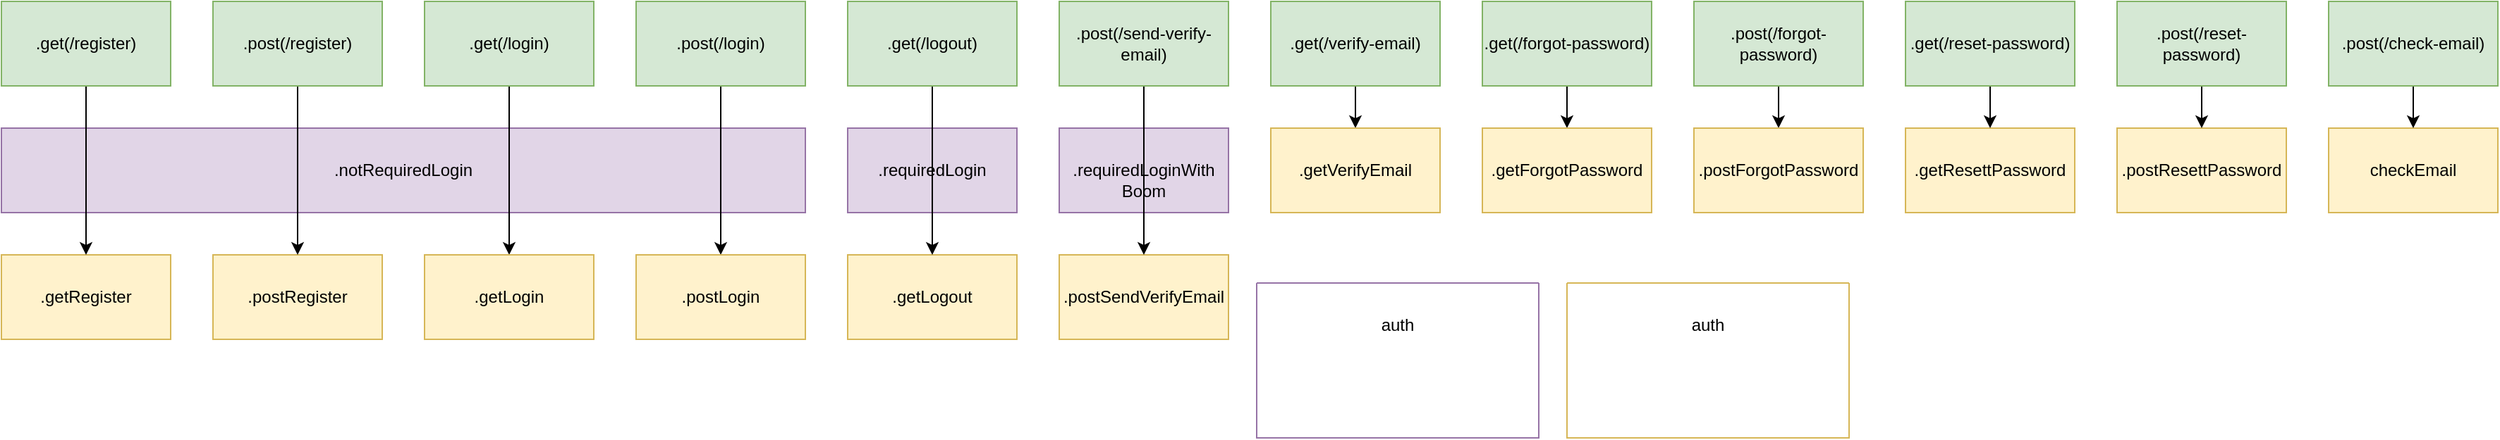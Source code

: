 <mxfile pages="10">
    <diagram id="tOKXIeU-l0vPHAg98wgc" name="/auth">
        <mxGraphModel dx="754" dy="388" grid="1" gridSize="10" guides="1" tooltips="1" connect="1" arrows="1" fold="1" page="1" pageScale="1" pageWidth="850" pageHeight="1100" math="1" shadow="0">
            <root>
                <mxCell id="nZxRthArSiwpuKXIHP8F-0"/>
                <mxCell id="nZxRthArSiwpuKXIHP8F-1" parent="nZxRthArSiwpuKXIHP8F-0"/>
                <mxCell id="nZxRthArSiwpuKXIHP8F-2" value=".getRegister" style="rounded=0;whiteSpace=wrap;html=1;fillColor=#fff2cc;strokeColor=#d6b656;" parent="nZxRthArSiwpuKXIHP8F-1" vertex="1">
                    <mxGeometry x="30" y="280" width="120" height="60" as="geometry"/>
                </mxCell>
                <mxCell id="nZxRthArSiwpuKXIHP8F-3" value=".notRequiredLogin" style="rounded=0;whiteSpace=wrap;html=1;fillColor=#e1d5e7;strokeColor=#9673a6;" parent="nZxRthArSiwpuKXIHP8F-1" vertex="1">
                    <mxGeometry x="30" y="190" width="570" height="60" as="geometry"/>
                </mxCell>
                <mxCell id="j96rYi09-Ax0xsz5fFvE-0" style="edgeStyle=orthogonalEdgeStyle;rounded=0;orthogonalLoop=1;jettySize=auto;html=1;" parent="nZxRthArSiwpuKXIHP8F-1" source="nZxRthArSiwpuKXIHP8F-5" target="nZxRthArSiwpuKXIHP8F-2" edge="1">
                    <mxGeometry relative="1" as="geometry"/>
                </mxCell>
                <mxCell id="nZxRthArSiwpuKXIHP8F-5" value=".get(/register)" style="rounded=0;whiteSpace=wrap;html=1;fillColor=#d5e8d4;strokeColor=#82b366;" parent="nZxRthArSiwpuKXIHP8F-1" vertex="1">
                    <mxGeometry x="30" y="100" width="120" height="60" as="geometry"/>
                </mxCell>
                <mxCell id="nZxRthArSiwpuKXIHP8F-7" value=".postRegister" style="rounded=0;whiteSpace=wrap;html=1;fillColor=#fff2cc;strokeColor=#d6b656;" parent="nZxRthArSiwpuKXIHP8F-1" vertex="1">
                    <mxGeometry x="180" y="280" width="120" height="60" as="geometry"/>
                </mxCell>
                <mxCell id="j96rYi09-Ax0xsz5fFvE-1" style="edgeStyle=orthogonalEdgeStyle;rounded=0;orthogonalLoop=1;jettySize=auto;html=1;entryX=0.5;entryY=0;entryDx=0;entryDy=0;" parent="nZxRthArSiwpuKXIHP8F-1" source="nZxRthArSiwpuKXIHP8F-10" target="nZxRthArSiwpuKXIHP8F-7" edge="1">
                    <mxGeometry relative="1" as="geometry"/>
                </mxCell>
                <mxCell id="nZxRthArSiwpuKXIHP8F-10" value="&lt;span&gt;.post(/register)&lt;/span&gt;" style="rounded=0;whiteSpace=wrap;html=1;fillColor=#d5e8d4;strokeColor=#82b366;" parent="nZxRthArSiwpuKXIHP8F-1" vertex="1">
                    <mxGeometry x="180" y="100" width="120" height="60" as="geometry"/>
                </mxCell>
                <mxCell id="j96rYi09-Ax0xsz5fFvE-2" style="edgeStyle=orthogonalEdgeStyle;rounded=0;orthogonalLoop=1;jettySize=auto;html=1;entryX=0.5;entryY=0;entryDx=0;entryDy=0;" parent="nZxRthArSiwpuKXIHP8F-1" source="nZxRthArSiwpuKXIHP8F-12" target="nZxRthArSiwpuKXIHP8F-16" edge="1">
                    <mxGeometry relative="1" as="geometry"/>
                </mxCell>
                <mxCell id="nZxRthArSiwpuKXIHP8F-12" value="&lt;span&gt;.get(/login)&lt;/span&gt;" style="rounded=0;whiteSpace=wrap;html=1;fillColor=#d5e8d4;strokeColor=#82b366;" parent="nZxRthArSiwpuKXIHP8F-1" vertex="1">
                    <mxGeometry x="330" y="100" width="120" height="60" as="geometry"/>
                </mxCell>
                <mxCell id="j96rYi09-Ax0xsz5fFvE-3" style="edgeStyle=orthogonalEdgeStyle;rounded=0;orthogonalLoop=1;jettySize=auto;html=1;" parent="nZxRthArSiwpuKXIHP8F-1" source="nZxRthArSiwpuKXIHP8F-13" target="nZxRthArSiwpuKXIHP8F-18" edge="1">
                    <mxGeometry relative="1" as="geometry"/>
                </mxCell>
                <mxCell id="nZxRthArSiwpuKXIHP8F-13" value="&lt;span&gt;.post(/login)&lt;/span&gt;" style="rounded=0;whiteSpace=wrap;html=1;fillColor=#d5e8d4;strokeColor=#82b366;" parent="nZxRthArSiwpuKXIHP8F-1" vertex="1">
                    <mxGeometry x="480" y="100" width="120" height="60" as="geometry"/>
                </mxCell>
                <mxCell id="nZxRthArSiwpuKXIHP8F-16" value=".getLogin" style="rounded=0;whiteSpace=wrap;html=1;fillColor=#fff2cc;strokeColor=#d6b656;" parent="nZxRthArSiwpuKXIHP8F-1" vertex="1">
                    <mxGeometry x="330" y="280" width="120" height="60" as="geometry"/>
                </mxCell>
                <mxCell id="nZxRthArSiwpuKXIHP8F-18" value=".postLogin" style="rounded=0;whiteSpace=wrap;html=1;fillColor=#fff2cc;strokeColor=#d6b656;" parent="nZxRthArSiwpuKXIHP8F-1" vertex="1">
                    <mxGeometry x="480" y="280" width="120" height="60" as="geometry"/>
                </mxCell>
                <mxCell id="nZxRthArSiwpuKXIHP8F-22" value=".requiredLogin" style="rounded=0;whiteSpace=wrap;html=1;fillColor=#e1d5e7;strokeColor=#9673a6;" parent="nZxRthArSiwpuKXIHP8F-1" vertex="1">
                    <mxGeometry x="630" y="190" width="120" height="60" as="geometry"/>
                </mxCell>
                <mxCell id="nZxRthArSiwpuKXIHP8F-23" value=".getLogout" style="rounded=0;whiteSpace=wrap;html=1;fillColor=#fff2cc;strokeColor=#d6b656;" parent="nZxRthArSiwpuKXIHP8F-1" vertex="1">
                    <mxGeometry x="630" y="280" width="120" height="60" as="geometry"/>
                </mxCell>
                <mxCell id="j96rYi09-Ax0xsz5fFvE-4" style="edgeStyle=orthogonalEdgeStyle;rounded=0;orthogonalLoop=1;jettySize=auto;html=1;" parent="nZxRthArSiwpuKXIHP8F-1" source="nZxRthArSiwpuKXIHP8F-25" target="nZxRthArSiwpuKXIHP8F-23" edge="1">
                    <mxGeometry relative="1" as="geometry"/>
                </mxCell>
                <mxCell id="nZxRthArSiwpuKXIHP8F-25" value="&lt;span&gt;.get(/logout)&lt;/span&gt;" style="rounded=0;whiteSpace=wrap;html=1;fillColor=#d5e8d4;strokeColor=#82b366;" parent="nZxRthArSiwpuKXIHP8F-1" vertex="1">
                    <mxGeometry x="630" y="100" width="120" height="60" as="geometry"/>
                </mxCell>
                <mxCell id="nZxRthArSiwpuKXIHP8F-27" value="&lt;br&gt;.requiredLoginWith&lt;br&gt;Boom" style="rounded=0;whiteSpace=wrap;html=1;fillColor=#e1d5e7;strokeColor=#9673a6;" parent="nZxRthArSiwpuKXIHP8F-1" vertex="1">
                    <mxGeometry x="780" y="190" width="120" height="60" as="geometry"/>
                </mxCell>
                <mxCell id="nZxRthArSiwpuKXIHP8F-28" value=".postSendVerifyEmail" style="rounded=0;whiteSpace=wrap;html=1;fillColor=#fff2cc;strokeColor=#d6b656;" parent="nZxRthArSiwpuKXIHP8F-1" vertex="1">
                    <mxGeometry x="780" y="280" width="120" height="60" as="geometry"/>
                </mxCell>
                <mxCell id="j96rYi09-Ax0xsz5fFvE-5" style="edgeStyle=orthogonalEdgeStyle;rounded=0;orthogonalLoop=1;jettySize=auto;html=1;entryX=0.5;entryY=0;entryDx=0;entryDy=0;" parent="nZxRthArSiwpuKXIHP8F-1" source="nZxRthArSiwpuKXIHP8F-30" target="nZxRthArSiwpuKXIHP8F-28" edge="1">
                    <mxGeometry relative="1" as="geometry"/>
                </mxCell>
                <mxCell id="nZxRthArSiwpuKXIHP8F-30" value="&lt;span&gt;.post(/send-verify-email)&lt;/span&gt;" style="rounded=0;whiteSpace=wrap;html=1;fillColor=#d5e8d4;strokeColor=#82b366;" parent="nZxRthArSiwpuKXIHP8F-1" vertex="1">
                    <mxGeometry x="780" y="100" width="120" height="60" as="geometry"/>
                </mxCell>
                <mxCell id="nZxRthArSiwpuKXIHP8F-34" value="" style="edgeStyle=orthogonalEdgeStyle;rounded=0;orthogonalLoop=1;jettySize=auto;html=1;" parent="nZxRthArSiwpuKXIHP8F-1" source="nZxRthArSiwpuKXIHP8F-32" target="nZxRthArSiwpuKXIHP8F-33" edge="1">
                    <mxGeometry relative="1" as="geometry"/>
                </mxCell>
                <mxCell id="nZxRthArSiwpuKXIHP8F-32" value="&lt;span&gt;.get(/verify-email)&lt;/span&gt;" style="rounded=0;whiteSpace=wrap;html=1;fillColor=#d5e8d4;strokeColor=#82b366;" parent="nZxRthArSiwpuKXIHP8F-1" vertex="1">
                    <mxGeometry x="930" y="100" width="120" height="60" as="geometry"/>
                </mxCell>
                <mxCell id="nZxRthArSiwpuKXIHP8F-33" value=".getVerifyEmail" style="rounded=0;whiteSpace=wrap;html=1;fillColor=#fff2cc;strokeColor=#d6b656;" parent="nZxRthArSiwpuKXIHP8F-1" vertex="1">
                    <mxGeometry x="930" y="190" width="120" height="60" as="geometry"/>
                </mxCell>
                <mxCell id="nZxRthArSiwpuKXIHP8F-37" value="" style="edgeStyle=orthogonalEdgeStyle;rounded=0;orthogonalLoop=1;jettySize=auto;html=1;" parent="nZxRthArSiwpuKXIHP8F-1" source="nZxRthArSiwpuKXIHP8F-35" target="nZxRthArSiwpuKXIHP8F-36" edge="1">
                    <mxGeometry relative="1" as="geometry"/>
                </mxCell>
                <mxCell id="nZxRthArSiwpuKXIHP8F-35" value="&lt;span&gt;.get(/forgot-password)&lt;/span&gt;" style="rounded=0;whiteSpace=wrap;html=1;fillColor=#d5e8d4;strokeColor=#82b366;" parent="nZxRthArSiwpuKXIHP8F-1" vertex="1">
                    <mxGeometry x="1080" y="100" width="120" height="60" as="geometry"/>
                </mxCell>
                <mxCell id="nZxRthArSiwpuKXIHP8F-36" value="&lt;span&gt;&lt;br&gt;.getForgotPassword&lt;br&gt;&lt;br&gt;&lt;/span&gt;" style="rounded=0;whiteSpace=wrap;html=1;fillColor=#fff2cc;strokeColor=#d6b656;" parent="nZxRthArSiwpuKXIHP8F-1" vertex="1">
                    <mxGeometry x="1080" y="190" width="120" height="60" as="geometry"/>
                </mxCell>
                <mxCell id="mWjNov6qw9QCqIVt-XOE-2" value="" style="edgeStyle=orthogonalEdgeStyle;rounded=0;orthogonalLoop=1;jettySize=auto;html=1;" parent="nZxRthArSiwpuKXIHP8F-1" source="mWjNov6qw9QCqIVt-XOE-0" target="mWjNov6qw9QCqIVt-XOE-1" edge="1">
                    <mxGeometry relative="1" as="geometry"/>
                </mxCell>
                <mxCell id="mWjNov6qw9QCqIVt-XOE-0" value="&lt;span&gt;.post(/forgot-password)&lt;/span&gt;" style="rounded=0;whiteSpace=wrap;html=1;fillColor=#d5e8d4;strokeColor=#82b366;" parent="nZxRthArSiwpuKXIHP8F-1" vertex="1">
                    <mxGeometry x="1230" y="100" width="120" height="60" as="geometry"/>
                </mxCell>
                <mxCell id="mWjNov6qw9QCqIVt-XOE-1" value="&lt;span&gt;&lt;br&gt;.postForgotPassword&lt;br&gt;&lt;br&gt;&lt;/span&gt;" style="rounded=0;whiteSpace=wrap;html=1;fillColor=#fff2cc;strokeColor=#d6b656;" parent="nZxRthArSiwpuKXIHP8F-1" vertex="1">
                    <mxGeometry x="1230" y="190" width="120" height="60" as="geometry"/>
                </mxCell>
                <mxCell id="mWjNov6qw9QCqIVt-XOE-3" value="&lt;span&gt;&lt;br&gt;.getResettPassword&lt;br&gt;&lt;br&gt;&lt;/span&gt;" style="rounded=0;whiteSpace=wrap;html=1;fillColor=#fff2cc;strokeColor=#d6b656;" parent="nZxRthArSiwpuKXIHP8F-1" vertex="1">
                    <mxGeometry x="1380" y="190" width="120" height="60" as="geometry"/>
                </mxCell>
                <mxCell id="mWjNov6qw9QCqIVt-XOE-4" value="&lt;span&gt;&lt;br&gt;.postResettPassword&lt;br&gt;&lt;br&gt;&lt;/span&gt;" style="rounded=0;whiteSpace=wrap;html=1;fillColor=#fff2cc;strokeColor=#d6b656;" parent="nZxRthArSiwpuKXIHP8F-1" vertex="1">
                    <mxGeometry x="1530" y="190" width="120" height="60" as="geometry"/>
                </mxCell>
                <mxCell id="mWjNov6qw9QCqIVt-XOE-5" value="&lt;span&gt;checkEmail&lt;br&gt;&lt;/span&gt;" style="rounded=0;whiteSpace=wrap;html=1;fillColor=#fff2cc;strokeColor=#d6b656;" parent="nZxRthArSiwpuKXIHP8F-1" vertex="1">
                    <mxGeometry x="1680" y="190" width="120" height="60" as="geometry"/>
                </mxCell>
                <mxCell id="mWjNov6qw9QCqIVt-XOE-7" value="" style="edgeStyle=orthogonalEdgeStyle;rounded=0;orthogonalLoop=1;jettySize=auto;html=1;" parent="nZxRthArSiwpuKXIHP8F-1" source="mWjNov6qw9QCqIVt-XOE-6" target="mWjNov6qw9QCqIVt-XOE-3" edge="1">
                    <mxGeometry relative="1" as="geometry"/>
                </mxCell>
                <mxCell id="mWjNov6qw9QCqIVt-XOE-6" value="&lt;span&gt;.get(/reset-password)&lt;/span&gt;" style="rounded=0;whiteSpace=wrap;html=1;fillColor=#d5e8d4;strokeColor=#82b366;" parent="nZxRthArSiwpuKXIHP8F-1" vertex="1">
                    <mxGeometry x="1380" y="100" width="120" height="60" as="geometry"/>
                </mxCell>
                <mxCell id="mWjNov6qw9QCqIVt-XOE-9" value="" style="edgeStyle=orthogonalEdgeStyle;rounded=0;orthogonalLoop=1;jettySize=auto;html=1;" parent="nZxRthArSiwpuKXIHP8F-1" source="mWjNov6qw9QCqIVt-XOE-8" target="mWjNov6qw9QCqIVt-XOE-4" edge="1">
                    <mxGeometry relative="1" as="geometry"/>
                </mxCell>
                <mxCell id="mWjNov6qw9QCqIVt-XOE-8" value="&lt;span&gt;.post(/reset-password)&lt;/span&gt;" style="rounded=0;whiteSpace=wrap;html=1;fillColor=#d5e8d4;strokeColor=#82b366;" parent="nZxRthArSiwpuKXIHP8F-1" vertex="1">
                    <mxGeometry x="1530" y="100" width="120" height="60" as="geometry"/>
                </mxCell>
                <mxCell id="mWjNov6qw9QCqIVt-XOE-11" value="" style="edgeStyle=orthogonalEdgeStyle;rounded=0;orthogonalLoop=1;jettySize=auto;html=1;" parent="nZxRthArSiwpuKXIHP8F-1" source="mWjNov6qw9QCqIVt-XOE-10" target="mWjNov6qw9QCqIVt-XOE-5" edge="1">
                    <mxGeometry relative="1" as="geometry"/>
                </mxCell>
                <mxCell id="mWjNov6qw9QCqIVt-XOE-10" value="&lt;span&gt;.post(/check-email)&lt;/span&gt;" style="rounded=0;whiteSpace=wrap;html=1;fillColor=#d5e8d4;strokeColor=#82b366;" parent="nZxRthArSiwpuKXIHP8F-1" vertex="1">
                    <mxGeometry x="1680" y="100" width="120" height="60" as="geometry"/>
                </mxCell>
                <mxCell id="j96rYi09-Ax0xsz5fFvE-6" value="" style="swimlane;startSize=0;fillColor=#e1d5e7;strokeColor=#9673a6;" parent="nZxRthArSiwpuKXIHP8F-1" vertex="1">
                    <mxGeometry x="920" y="300" width="200" height="110" as="geometry"/>
                </mxCell>
                <mxCell id="j96rYi09-Ax0xsz5fFvE-7" value="auth" style="text;html=1;strokeColor=none;fillColor=none;align=center;verticalAlign=middle;whiteSpace=wrap;rounded=0;" parent="j96rYi09-Ax0xsz5fFvE-6" vertex="1">
                    <mxGeometry x="80" y="20" width="40" height="20" as="geometry"/>
                </mxCell>
                <mxCell id="j96rYi09-Ax0xsz5fFvE-8" value="" style="swimlane;startSize=0;fillColor=#fff2cc;strokeColor=#d6b656;" parent="nZxRthArSiwpuKXIHP8F-1" vertex="1">
                    <mxGeometry x="1140" y="300" width="200" height="110" as="geometry"/>
                </mxCell>
                <mxCell id="j96rYi09-Ax0xsz5fFvE-9" value="auth" style="text;html=1;strokeColor=none;fillColor=none;align=center;verticalAlign=middle;whiteSpace=wrap;rounded=0;" parent="j96rYi09-Ax0xsz5fFvE-8" vertex="1">
                    <mxGeometry x="80" y="20" width="40" height="20" as="geometry"/>
                </mxCell>
            </root>
        </mxGraphModel>
    </diagram>
    <diagram id="Cpes2nqXQPlppZ5sB8er" name="/profile">
        <mxGraphModel dx="754" dy="388" grid="1" gridSize="10" guides="1" tooltips="1" connect="1" arrows="1" fold="1" page="1" pageScale="1" pageWidth="850" pageHeight="1100" math="0" shadow="0">
            <root>
                <mxCell id="g9viVTCblXno7g7-D4oh-0"/>
                <mxCell id="g9viVTCblXno7g7-D4oh-1" parent="g9viVTCblXno7g7-D4oh-0"/>
                <mxCell id="lSE4jgJ70r2N-cHw0ToD-0" value="auth.requiredLogin" style="rounded=0;whiteSpace=wrap;html=1;fillColor=#e1d5e7;strokeColor=#9673a6;" parent="g9viVTCblXno7g7-D4oh-1" vertex="1">
                    <mxGeometry x="30" y="190" width="910" height="60" as="geometry"/>
                </mxCell>
                <mxCell id="lSE4jgJ70r2N-cHw0ToD-1" value="index" style="rounded=0;whiteSpace=wrap;html=1;fillColor=#fff2cc;strokeColor=#d6b656;" parent="g9viVTCblXno7g7-D4oh-1" vertex="1">
                    <mxGeometry x="30" y="290" width="120" height="60" as="geometry"/>
                </mxCell>
                <mxCell id="lSE4jgJ70r2N-cHw0ToD-4" style="edgeStyle=orthogonalEdgeStyle;rounded=0;orthogonalLoop=1;jettySize=auto;html=1;" parent="g9viVTCblXno7g7-D4oh-1" source="lSE4jgJ70r2N-cHw0ToD-2" target="lSE4jgJ70r2N-cHw0ToD-1" edge="1">
                    <mxGeometry relative="1" as="geometry"/>
                </mxCell>
                <mxCell id="lSE4jgJ70r2N-cHw0ToD-2" value=".get(/)" style="rounded=0;whiteSpace=wrap;html=1;fillColor=#d5e8d4;strokeColor=#82b366;" parent="g9viVTCblXno7g7-D4oh-1" vertex="1">
                    <mxGeometry x="30" y="90" width="120" height="60" as="geometry"/>
                </mxCell>
                <mxCell id="lSE4jgJ70r2N-cHw0ToD-8" style="edgeStyle=orthogonalEdgeStyle;rounded=0;orthogonalLoop=1;jettySize=auto;html=1;" parent="g9viVTCblXno7g7-D4oh-1" source="lSE4jgJ70r2N-cHw0ToD-5" target="lSE4jgJ70r2N-cHw0ToD-6" edge="1">
                    <mxGeometry relative="1" as="geometry"/>
                </mxCell>
                <mxCell id="lSE4jgJ70r2N-cHw0ToD-5" value=".patch(/me)" style="rounded=0;whiteSpace=wrap;html=1;fillColor=#d5e8d4;strokeColor=#82b366;" parent="g9viVTCblXno7g7-D4oh-1" vertex="1">
                    <mxGeometry x="180" y="90" width="120" height="60" as="geometry"/>
                </mxCell>
                <mxCell id="lSE4jgJ70r2N-cHw0ToD-6" value="patchMe" style="rounded=0;whiteSpace=wrap;html=1;fillColor=#fff2cc;strokeColor=#d6b656;" parent="g9viVTCblXno7g7-D4oh-1" vertex="1">
                    <mxGeometry x="180" y="290" width="120" height="60" as="geometry"/>
                </mxCell>
                <mxCell id="lSE4jgJ70r2N-cHw0ToD-9" value="updateCart" style="rounded=0;whiteSpace=wrap;html=1;fillColor=#fff2cc;strokeColor=#d6b656;" parent="g9viVTCblXno7g7-D4oh-1" vertex="1">
                    <mxGeometry x="330" y="290" width="120" height="60" as="geometry"/>
                </mxCell>
                <mxCell id="lSE4jgJ70r2N-cHw0ToD-12" style="edgeStyle=orthogonalEdgeStyle;rounded=0;orthogonalLoop=1;jettySize=auto;html=1;entryX=0.5;entryY=0;entryDx=0;entryDy=0;" parent="g9viVTCblXno7g7-D4oh-1" source="lSE4jgJ70r2N-cHw0ToD-10" target="lSE4jgJ70r2N-cHw0ToD-9" edge="1">
                    <mxGeometry relative="1" as="geometry"/>
                </mxCell>
                <mxCell id="lSE4jgJ70r2N-cHw0ToD-10" value=".put(/cart)" style="rounded=0;whiteSpace=wrap;html=1;fillColor=#d5e8d4;strokeColor=#82b366;" parent="g9viVTCblXno7g7-D4oh-1" vertex="1">
                    <mxGeometry x="330" y="90" width="120" height="60" as="geometry"/>
                </mxCell>
                <mxCell id="lSE4jgJ70r2N-cHw0ToD-18" style="edgeStyle=orthogonalEdgeStyle;rounded=0;orthogonalLoop=1;jettySize=auto;html=1;entryX=0.5;entryY=0;entryDx=0;entryDy=0;" parent="g9viVTCblXno7g7-D4oh-1" source="lSE4jgJ70r2N-cHw0ToD-13" target="lSE4jgJ70r2N-cHw0ToD-15" edge="1">
                    <mxGeometry relative="1" as="geometry"/>
                </mxCell>
                <mxCell id="lSE4jgJ70r2N-cHw0ToD-13" value=".get(/change-password)" style="rounded=0;whiteSpace=wrap;html=1;fillColor=#d5e8d4;strokeColor=#82b366;" parent="g9viVTCblXno7g7-D4oh-1" vertex="1">
                    <mxGeometry x="480" y="90" width="120" height="60" as="geometry"/>
                </mxCell>
                <mxCell id="lSE4jgJ70r2N-cHw0ToD-19" style="edgeStyle=orthogonalEdgeStyle;rounded=0;orthogonalLoop=1;jettySize=auto;html=1;entryX=0.5;entryY=0;entryDx=0;entryDy=0;" parent="g9viVTCblXno7g7-D4oh-1" source="lSE4jgJ70r2N-cHw0ToD-14" target="lSE4jgJ70r2N-cHw0ToD-16" edge="1">
                    <mxGeometry relative="1" as="geometry"/>
                </mxCell>
                <mxCell id="lSE4jgJ70r2N-cHw0ToD-14" value=".patch(/change-password)" style="rounded=0;whiteSpace=wrap;html=1;fillColor=#d5e8d4;strokeColor=#82b366;" parent="g9viVTCblXno7g7-D4oh-1" vertex="1">
                    <mxGeometry x="630" y="90" width="120" height="60" as="geometry"/>
                </mxCell>
                <mxCell id="lSE4jgJ70r2N-cHw0ToD-15" value="getChangePassword" style="rounded=0;whiteSpace=wrap;html=1;fillColor=#fff2cc;strokeColor=#d6b656;" parent="g9viVTCblXno7g7-D4oh-1" vertex="1">
                    <mxGeometry x="480" y="290" width="120" height="60" as="geometry"/>
                </mxCell>
                <mxCell id="lSE4jgJ70r2N-cHw0ToD-16" value="patch&lt;br&gt;ChangePassword" style="rounded=0;whiteSpace=wrap;html=1;fillColor=#fff2cc;strokeColor=#d6b656;" parent="g9viVTCblXno7g7-D4oh-1" vertex="1">
                    <mxGeometry x="630" y="290" width="120" height="60" as="geometry"/>
                </mxCell>
                <mxCell id="lSE4jgJ70r2N-cHw0ToD-20" value="get&lt;br&gt;Purchases" style="rounded=0;whiteSpace=wrap;html=1;fillColor=#fff2cc;strokeColor=#d6b656;" parent="g9viVTCblXno7g7-D4oh-1" vertex="1">
                    <mxGeometry x="780" y="290" width="120" height="60" as="geometry"/>
                </mxCell>
                <mxCell id="lSE4jgJ70r2N-cHw0ToD-22" style="edgeStyle=orthogonalEdgeStyle;rounded=0;orthogonalLoop=1;jettySize=auto;html=1;" parent="g9viVTCblXno7g7-D4oh-1" source="lSE4jgJ70r2N-cHw0ToD-21" target="lSE4jgJ70r2N-cHw0ToD-20" edge="1">
                    <mxGeometry relative="1" as="geometry"/>
                </mxCell>
                <mxCell id="lSE4jgJ70r2N-cHw0ToD-21" value=".get(/purchases)" style="rounded=0;whiteSpace=wrap;html=1;fillColor=#d5e8d4;strokeColor=#82b366;" parent="g9viVTCblXno7g7-D4oh-1" vertex="1">
                    <mxGeometry x="780" y="90" width="120" height="60" as="geometry"/>
                </mxCell>
            </root>
        </mxGraphModel>
    </diagram>
    <diagram id="LfAJ1_QEkoKeLpj-wCkr" name="/about">
        <mxGraphModel dx="754" dy="388" grid="1" gridSize="10" guides="1" tooltips="1" connect="1" arrows="1" fold="1" page="1" pageScale="1" pageWidth="850" pageHeight="1100" math="0" shadow="0">
            <root>
                <mxCell id="7p6hDA82ym7KseeE7WO6-0"/>
                <mxCell id="7p6hDA82ym7KseeE7WO6-1" parent="7p6hDA82ym7KseeE7WO6-0"/>
                <mxCell id="-dxPdRBHbfOrohTOvaUL-1" value="" style="edgeStyle=orthogonalEdgeStyle;rounded=0;orthogonalLoop=1;jettySize=auto;html=1;" parent="7p6hDA82ym7KseeE7WO6-1" source="7p6hDA82ym7KseeE7WO6-2" target="-dxPdRBHbfOrohTOvaUL-0" edge="1">
                    <mxGeometry relative="1" as="geometry"/>
                </mxCell>
                <mxCell id="7p6hDA82ym7KseeE7WO6-2" value=".get(/)" style="rounded=0;whiteSpace=wrap;html=1;fillColor=#d5e8d4;strokeColor=#82b366;" parent="7p6hDA82ym7KseeE7WO6-1" vertex="1">
                    <mxGeometry x="140" y="120" width="120" height="60" as="geometry"/>
                </mxCell>
                <mxCell id="-dxPdRBHbfOrohTOvaUL-0" value=".index" style="rounded=0;whiteSpace=wrap;html=1;fillColor=#fff2cc;strokeColor=#d6b656;" parent="7p6hDA82ym7KseeE7WO6-1" vertex="1">
                    <mxGeometry x="140" y="220" width="120" height="60" as="geometry"/>
                </mxCell>
            </root>
        </mxGraphModel>
    </diagram>
    <diagram id="EQNanXDWNRe6fDkBql33" name="/products">
        <mxGraphModel dx="754" dy="388" grid="1" gridSize="10" guides="1" tooltips="1" connect="1" arrows="1" fold="1" page="1" pageScale="1" pageWidth="850" pageHeight="1100" math="0" shadow="0">
            <root>
                <mxCell id="EhJNTjly8cVZ4KCo_i-Z-0"/>
                <mxCell id="EhJNTjly8cVZ4KCo_i-Z-1" parent="EhJNTjly8cVZ4KCo_i-Z-0"/>
                <mxCell id="EhJNTjly8cVZ4KCo_i-Z-10" value="" style="edgeStyle=orthogonalEdgeStyle;rounded=0;orthogonalLoop=1;jettySize=auto;html=1;" parent="EhJNTjly8cVZ4KCo_i-Z-1" source="EhJNTjly8cVZ4KCo_i-Z-2" target="EhJNTjly8cVZ4KCo_i-Z-3" edge="1">
                    <mxGeometry relative="1" as="geometry"/>
                </mxCell>
                <mxCell id="EhJNTjly8cVZ4KCo_i-Z-2" value=".get(/)" style="rounded=0;whiteSpace=wrap;html=1;fillColor=#d5e8d4;strokeColor=#82b366;" parent="EhJNTjly8cVZ4KCo_i-Z-1" vertex="1">
                    <mxGeometry x="60" y="110" width="120" height="60" as="geometry"/>
                </mxCell>
                <mxCell id="EhJNTjly8cVZ4KCo_i-Z-3" value=".index" style="rounded=0;whiteSpace=wrap;html=1;fillColor=#fff2cc;strokeColor=#d6b656;" parent="EhJNTjly8cVZ4KCo_i-Z-1" vertex="1">
                    <mxGeometry x="60" y="210" width="120" height="60" as="geometry"/>
                </mxCell>
                <mxCell id="EhJNTjly8cVZ4KCo_i-Z-11" value="" style="edgeStyle=orthogonalEdgeStyle;rounded=0;orthogonalLoop=1;jettySize=auto;html=1;" parent="EhJNTjly8cVZ4KCo_i-Z-1" source="EhJNTjly8cVZ4KCo_i-Z-4" target="EhJNTjly8cVZ4KCo_i-Z-7" edge="1">
                    <mxGeometry relative="1" as="geometry"/>
                </mxCell>
                <mxCell id="EhJNTjly8cVZ4KCo_i-Z-4" value=".get(/search)" style="rounded=0;whiteSpace=wrap;html=1;fillColor=#d5e8d4;strokeColor=#82b366;" parent="EhJNTjly8cVZ4KCo_i-Z-1" vertex="1">
                    <mxGeometry x="210" y="110" width="120" height="60" as="geometry"/>
                </mxCell>
                <mxCell id="EhJNTjly8cVZ4KCo_i-Z-12" value="" style="edgeStyle=orthogonalEdgeStyle;rounded=0;orthogonalLoop=1;jettySize=auto;html=1;" parent="EhJNTjly8cVZ4KCo_i-Z-1" source="EhJNTjly8cVZ4KCo_i-Z-5" target="EhJNTjly8cVZ4KCo_i-Z-8" edge="1">
                    <mxGeometry relative="1" as="geometry"/>
                </mxCell>
                <mxCell id="EhJNTjly8cVZ4KCo_i-Z-5" value=".get&lt;br&gt;(/:productId/reviews)" style="rounded=0;whiteSpace=wrap;html=1;fillColor=#d5e8d4;strokeColor=#82b366;" parent="EhJNTjly8cVZ4KCo_i-Z-1" vertex="1">
                    <mxGeometry x="360" y="110" width="120" height="60" as="geometry"/>
                </mxCell>
                <mxCell id="EhJNTjly8cVZ4KCo_i-Z-13" value="" style="edgeStyle=orthogonalEdgeStyle;rounded=0;orthogonalLoop=1;jettySize=auto;html=1;" parent="EhJNTjly8cVZ4KCo_i-Z-1" source="EhJNTjly8cVZ4KCo_i-Z-6" target="EhJNTjly8cVZ4KCo_i-Z-9" edge="1">
                    <mxGeometry relative="1" as="geometry"/>
                </mxCell>
                <mxCell id="EhJNTjly8cVZ4KCo_i-Z-6" value=".get&lt;br&gt;(/:productId)" style="rounded=0;whiteSpace=wrap;html=1;fillColor=#d5e8d4;strokeColor=#82b366;" parent="EhJNTjly8cVZ4KCo_i-Z-1" vertex="1">
                    <mxGeometry x="510" y="110" width="120" height="60" as="geometry"/>
                </mxCell>
                <mxCell id="EhJNTjly8cVZ4KCo_i-Z-7" value=".search" style="rounded=0;whiteSpace=wrap;html=1;fillColor=#fff2cc;strokeColor=#d6b656;" parent="EhJNTjly8cVZ4KCo_i-Z-1" vertex="1">
                    <mxGeometry x="210" y="210" width="120" height="60" as="geometry"/>
                </mxCell>
                <mxCell id="EhJNTjly8cVZ4KCo_i-Z-8" value=".getReviews" style="rounded=0;whiteSpace=wrap;html=1;fillColor=#fff2cc;strokeColor=#d6b656;" parent="EhJNTjly8cVZ4KCo_i-Z-1" vertex="1">
                    <mxGeometry x="360" y="210" width="120" height="60" as="geometry"/>
                </mxCell>
                <mxCell id="EhJNTjly8cVZ4KCo_i-Z-9" value=".getView" style="rounded=0;whiteSpace=wrap;html=1;fillColor=#fff2cc;strokeColor=#d6b656;" parent="EhJNTjly8cVZ4KCo_i-Z-1" vertex="1">
                    <mxGeometry x="510" y="210" width="120" height="60" as="geometry"/>
                </mxCell>
            </root>
        </mxGraphModel>
    </diagram>
    <diagram id="d1TZn9hhLO2znomzGfCQ" name="/handbook">
        <mxGraphModel dx="754" dy="388" grid="1" gridSize="10" guides="1" tooltips="1" connect="1" arrows="1" fold="1" page="1" pageScale="1" pageWidth="850" pageHeight="1100" math="0" shadow="0">
            <root>
                <mxCell id="GCytsC1DABJiGB7x7sfH-0"/>
                <mxCell id="GCytsC1DABJiGB7x7sfH-1" parent="GCytsC1DABJiGB7x7sfH-0"/>
                <mxCell id="gxabHWdDztSH17ws0iRZ-4" value="" style="edgeStyle=orthogonalEdgeStyle;rounded=0;orthogonalLoop=1;jettySize=auto;html=1;" parent="GCytsC1DABJiGB7x7sfH-1" source="gxabHWdDztSH17ws0iRZ-0" target="gxabHWdDztSH17ws0iRZ-2" edge="1">
                    <mxGeometry relative="1" as="geometry"/>
                </mxCell>
                <mxCell id="gxabHWdDztSH17ws0iRZ-0" value=".get(/)" style="rounded=0;whiteSpace=wrap;html=1;fillColor=#d5e8d4;strokeColor=#82b366;" parent="GCytsC1DABJiGB7x7sfH-1" vertex="1">
                    <mxGeometry x="100" y="130" width="120" height="60" as="geometry"/>
                </mxCell>
                <mxCell id="gxabHWdDztSH17ws0iRZ-5" value="" style="edgeStyle=orthogonalEdgeStyle;rounded=0;orthogonalLoop=1;jettySize=auto;html=1;" parent="GCytsC1DABJiGB7x7sfH-1" source="gxabHWdDztSH17ws0iRZ-1" target="gxabHWdDztSH17ws0iRZ-3" edge="1">
                    <mxGeometry relative="1" as="geometry"/>
                </mxCell>
                <mxCell id="gxabHWdDztSH17ws0iRZ-1" value=".get(/view)" style="rounded=0;whiteSpace=wrap;html=1;fillColor=#d5e8d4;strokeColor=#82b366;" parent="GCytsC1DABJiGB7x7sfH-1" vertex="1">
                    <mxGeometry x="260" y="130" width="120" height="60" as="geometry"/>
                </mxCell>
                <mxCell id="gxabHWdDztSH17ws0iRZ-2" value=".index" style="rounded=0;whiteSpace=wrap;html=1;fillColor=#fff2cc;strokeColor=#d6b656;" parent="GCytsC1DABJiGB7x7sfH-1" vertex="1">
                    <mxGeometry x="100" y="230" width="120" height="60" as="geometry"/>
                </mxCell>
                <mxCell id="gxabHWdDztSH17ws0iRZ-3" value=".view" style="rounded=0;whiteSpace=wrap;html=1;fillColor=#fff2cc;strokeColor=#d6b656;" parent="GCytsC1DABJiGB7x7sfH-1" vertex="1">
                    <mxGeometry x="260" y="230" width="120" height="60" as="geometry"/>
                </mxCell>
            </root>
        </mxGraphModel>
    </diagram>
    <diagram id="858L5CWgV4pm4ZCMvt2U" name="/checkout">
        <mxGraphModel dx="739" dy="386" grid="1" gridSize="10" guides="1" tooltips="1" connect="1" arrows="1" fold="1" page="1" pageScale="1" pageWidth="850" pageHeight="1100" math="0" shadow="0">
            <root>
                <mxCell id="mj05aC2ooNOG-nbLGSmh-0"/>
                <mxCell id="mj05aC2ooNOG-nbLGSmh-1" parent="mj05aC2ooNOG-nbLGSmh-0"/>
                <mxCell id="gjRst36RUVSivtDfWTmo-1" value="" style="edgeStyle=orthogonalEdgeStyle;rounded=0;orthogonalLoop=1;jettySize=auto;html=1;" parent="mj05aC2ooNOG-nbLGSmh-1" source="mj05aC2ooNOG-nbLGSmh-2" target="gjRst36RUVSivtDfWTmo-0" edge="1">
                    <mxGeometry relative="1" as="geometry"/>
                </mxCell>
                <mxCell id="mj05aC2ooNOG-nbLGSmh-2" value=".get(/cart)" style="rounded=0;whiteSpace=wrap;html=1;fillColor=#d5e8d4;strokeColor=#82b366;" parent="mj05aC2ooNOG-nbLGSmh-1" vertex="1">
                    <mxGeometry x="60" y="160" width="120" height="60" as="geometry"/>
                </mxCell>
                <mxCell id="gjRst36RUVSivtDfWTmo-3" value="" style="edgeStyle=orthogonalEdgeStyle;rounded=0;orthogonalLoop=1;jettySize=auto;html=1;" parent="mj05aC2ooNOG-nbLGSmh-1" source="mj05aC2ooNOG-nbLGSmh-3" target="gjRst36RUVSivtDfWTmo-2" edge="1">
                    <mxGeometry relative="1" as="geometry"/>
                </mxCell>
                <mxCell id="mj05aC2ooNOG-nbLGSmh-3" value=".get(/cart/get)" style="rounded=0;whiteSpace=wrap;html=1;fillColor=#d5e8d4;strokeColor=#82b366;" parent="mj05aC2ooNOG-nbLGSmh-1" vertex="1">
                    <mxGeometry x="220" y="160" width="120" height="60" as="geometry"/>
                </mxCell>
                <mxCell id="gjRst36RUVSivtDfWTmo-7" style="edgeStyle=orthogonalEdgeStyle;rounded=0;orthogonalLoop=1;jettySize=auto;html=1;entryX=0.5;entryY=0;entryDx=0;entryDy=0;" parent="mj05aC2ooNOG-nbLGSmh-1" source="mj05aC2ooNOG-nbLGSmh-4" target="gjRst36RUVSivtDfWTmo-4" edge="1">
                    <mxGeometry relative="1" as="geometry"/>
                </mxCell>
                <mxCell id="mj05aC2ooNOG-nbLGSmh-4" value=".put(/cart/add)" style="rounded=0;whiteSpace=wrap;html=1;fillColor=#d5e8d4;strokeColor=#82b366;" parent="mj05aC2ooNOG-nbLGSmh-1" vertex="1">
                    <mxGeometry x="380" y="160" width="120" height="60" as="geometry"/>
                </mxCell>
                <mxCell id="gjRst36RUVSivtDfWTmo-9" value="" style="edgeStyle=orthogonalEdgeStyle;rounded=0;orthogonalLoop=1;jettySize=auto;html=1;" parent="mj05aC2ooNOG-nbLGSmh-1" source="0CUQU8VlDXs5aws63l2B-0" target="gjRst36RUVSivtDfWTmo-8" edge="1">
                    <mxGeometry relative="1" as="geometry"/>
                </mxCell>
                <mxCell id="0CUQU8VlDXs5aws63l2B-0" value=".delete(/cart/delete)" style="rounded=0;whiteSpace=wrap;html=1;fillColor=#d5e8d4;strokeColor=#82b366;" parent="mj05aC2ooNOG-nbLGSmh-1" vertex="1">
                    <mxGeometry x="540" y="160" width="120" height="60" as="geometry"/>
                </mxCell>
                <mxCell id="gjRst36RUVSivtDfWTmo-11" value="" style="edgeStyle=orthogonalEdgeStyle;rounded=0;orthogonalLoop=1;jettySize=auto;html=1;" parent="mj05aC2ooNOG-nbLGSmh-1" source="0CUQU8VlDXs5aws63l2B-1" target="gjRst36RUVSivtDfWTmo-10" edge="1">
                    <mxGeometry relative="1" as="geometry"/>
                </mxCell>
                <mxCell id="0CUQU8VlDXs5aws63l2B-1" value=".delete&lt;br&gt;(/cart/delete-all)" style="rounded=0;whiteSpace=wrap;html=1;fillColor=#d5e8d4;strokeColor=#82b366;" parent="mj05aC2ooNOG-nbLGSmh-1" vertex="1">
                    <mxGeometry x="700" y="160" width="120" height="60" as="geometry"/>
                </mxCell>
                <mxCell id="0CUQU8VlDXs5aws63l2B-3" value="" style="swimlane;startSize=0;fillColor=#fff2cc;strokeColor=#d6b656;" parent="mj05aC2ooNOG-nbLGSmh-1" vertex="1">
                    <mxGeometry x="10" y="250" width="850" height="130" as="geometry"/>
                </mxCell>
                <mxCell id="gjRst36RUVSivtDfWTmo-0" value=".index" style="rounded=0;whiteSpace=wrap;html=1;fillColor=#fff2cc;strokeColor=#d6b656;" parent="0CUQU8VlDXs5aws63l2B-3" vertex="1">
                    <mxGeometry x="50" y="30" width="120" height="60" as="geometry"/>
                </mxCell>
                <mxCell id="gjRst36RUVSivtDfWTmo-2" value=".getCart" style="rounded=0;whiteSpace=wrap;html=1;fillColor=#fff2cc;strokeColor=#d6b656;" parent="0CUQU8VlDXs5aws63l2B-3" vertex="1">
                    <mxGeometry x="210" y="30" width="120" height="60" as="geometry"/>
                </mxCell>
                <mxCell id="gjRst36RUVSivtDfWTmo-4" value=".addProductToCart" style="rounded=0;whiteSpace=wrap;html=1;fillColor=#fff2cc;strokeColor=#d6b656;" parent="0CUQU8VlDXs5aws63l2B-3" vertex="1">
                    <mxGeometry x="370" y="30" width="120" height="60" as="geometry"/>
                </mxCell>
                <mxCell id="0CUQU8VlDXs5aws63l2B-4" value="cart" style="text;html=1;strokeColor=none;fillColor=none;align=center;verticalAlign=middle;whiteSpace=wrap;rounded=0;" parent="0CUQU8VlDXs5aws63l2B-3" vertex="1">
                    <mxGeometry x="330" width="40" height="20" as="geometry"/>
                </mxCell>
                <mxCell id="gjRst36RUVSivtDfWTmo-8" value=".delete&lt;br&gt;ProductFromCart" style="rounded=0;whiteSpace=wrap;html=1;fillColor=#fff2cc;strokeColor=#d6b656;" parent="0CUQU8VlDXs5aws63l2B-3" vertex="1">
                    <mxGeometry x="530" y="30" width="120" height="60" as="geometry"/>
                </mxCell>
                <mxCell id="gjRst36RUVSivtDfWTmo-10" value=".delete&lt;br&gt;AllProductFromCart" style="rounded=0;whiteSpace=wrap;html=1;fillColor=#fff2cc;strokeColor=#d6b656;" parent="0CUQU8VlDXs5aws63l2B-3" vertex="1">
                    <mxGeometry x="690" y="30" width="120" height="60" as="geometry"/>
                </mxCell>
                <mxCell id="gjRst36RUVSivtDfWTmo-12" value="" style="swimlane;startSize=0;fillColor=#fff2cc;strokeColor=#d6b656;" parent="mj05aC2ooNOG-nbLGSmh-1" vertex="1">
                    <mxGeometry x="890" y="410" width="500" height="130" as="geometry"/>
                </mxCell>
                <mxCell id="gjRst36RUVSivtDfWTmo-13" value=".shipping" style="rounded=0;whiteSpace=wrap;html=1;fillColor=#fff2cc;strokeColor=#d6b656;" parent="gjRst36RUVSivtDfWTmo-12" vertex="1">
                    <mxGeometry x="20" y="35" width="120" height="60" as="geometry"/>
                </mxCell>
                <mxCell id="gjRst36RUVSivtDfWTmo-16" value=".payment" style="rounded=0;whiteSpace=wrap;html=1;fillColor=#fff2cc;strokeColor=#d6b656;" parent="gjRst36RUVSivtDfWTmo-12" vertex="1">
                    <mxGeometry x="190" y="35" width="120" height="60" as="geometry"/>
                </mxCell>
                <mxCell id="gjRst36RUVSivtDfWTmo-17" value="checkout" style="text;html=1;strokeColor=none;fillColor=none;align=center;verticalAlign=middle;whiteSpace=wrap;rounded=0;" parent="gjRst36RUVSivtDfWTmo-12" vertex="1">
                    <mxGeometry x="180" width="40" height="20" as="geometry"/>
                </mxCell>
                <mxCell id="GmDWFvN8BPZGMVMRCq4F-9" value=".result" style="rounded=0;whiteSpace=wrap;html=1;fillColor=#fff2cc;strokeColor=#d6b656;" parent="gjRst36RUVSivtDfWTmo-12" vertex="1">
                    <mxGeometry x="360" y="35" width="120" height="60" as="geometry"/>
                </mxCell>
                <mxCell id="GmDWFvN8BPZGMVMRCq4F-2" value="auth.requiredLogin" style="rounded=0;whiteSpace=wrap;html=1;fillColor=#e1d5e7;strokeColor=#9673a6;" parent="mj05aC2ooNOG-nbLGSmh-1" vertex="1">
                    <mxGeometry x="900" y="285" width="760" height="60" as="geometry"/>
                </mxCell>
                <mxCell id="GmDWFvN8BPZGMVMRCq4F-5" style="edgeStyle=orthogonalEdgeStyle;rounded=0;orthogonalLoop=1;jettySize=auto;html=1;" parent="mj05aC2ooNOG-nbLGSmh-1" source="GmDWFvN8BPZGMVMRCq4F-3" target="gjRst36RUVSivtDfWTmo-13" edge="1">
                    <mxGeometry relative="1" as="geometry"/>
                </mxCell>
                <mxCell id="GmDWFvN8BPZGMVMRCq4F-3" value=".get&lt;br&gt;(/shipping)" style="rounded=0;whiteSpace=wrap;html=1;fillColor=#d5e8d4;strokeColor=#82b366;" parent="mj05aC2ooNOG-nbLGSmh-1" vertex="1">
                    <mxGeometry x="910" y="160" width="120" height="60" as="geometry"/>
                </mxCell>
                <mxCell id="GmDWFvN8BPZGMVMRCq4F-6" style="edgeStyle=orthogonalEdgeStyle;rounded=0;orthogonalLoop=1;jettySize=auto;html=1;" parent="mj05aC2ooNOG-nbLGSmh-1" source="GmDWFvN8BPZGMVMRCq4F-4" target="gjRst36RUVSivtDfWTmo-16" edge="1">
                    <mxGeometry relative="1" as="geometry"/>
                </mxCell>
                <mxCell id="GmDWFvN8BPZGMVMRCq4F-4" value=".get(/payment)" style="rounded=0;whiteSpace=wrap;html=1;fillColor=#d5e8d4;strokeColor=#82b366;" parent="mj05aC2ooNOG-nbLGSmh-1" vertex="1">
                    <mxGeometry x="1080" y="160" width="120" height="60" as="geometry"/>
                </mxCell>
                <mxCell id="GmDWFvN8BPZGMVMRCq4F-12" style="edgeStyle=orthogonalEdgeStyle;rounded=0;orthogonalLoop=1;jettySize=auto;html=1;" parent="mj05aC2ooNOG-nbLGSmh-1" source="GmDWFvN8BPZGMVMRCq4F-10" target="GmDWFvN8BPZGMVMRCq4F-9" edge="1">
                    <mxGeometry relative="1" as="geometry"/>
                </mxCell>
                <mxCell id="GmDWFvN8BPZGMVMRCq4F-10" value=".get(/result)" style="rounded=0;whiteSpace=wrap;html=1;fillColor=#d5e8d4;strokeColor=#82b366;" parent="mj05aC2ooNOG-nbLGSmh-1" vertex="1">
                    <mxGeometry x="1250" y="160" width="120" height="60" as="geometry"/>
                </mxCell>
                <mxCell id="GmDWFvN8BPZGMVMRCq4F-13" value="" style="swimlane;startSize=0;fillColor=#fff2cc;strokeColor=#d6b656;" parent="mj05aC2ooNOG-nbLGSmh-1" vertex="1">
                    <mxGeometry x="1420" y="410" width="200" height="130" as="geometry"/>
                </mxCell>
                <mxCell id="GmDWFvN8BPZGMVMRCq4F-14" value="order" style="text;html=1;strokeColor=none;fillColor=none;align=center;verticalAlign=middle;whiteSpace=wrap;rounded=0;" parent="GmDWFvN8BPZGMVMRCq4F-13" vertex="1">
                    <mxGeometry x="30" y="10" width="40" height="20" as="geometry"/>
                </mxCell>
                <mxCell id="GmDWFvN8BPZGMVMRCq4F-15" value=".createOrder" style="rounded=0;whiteSpace=wrap;html=1;fillColor=#fff2cc;strokeColor=#d6b656;" parent="GmDWFvN8BPZGMVMRCq4F-13" vertex="1">
                    <mxGeometry x="50" y="35" width="120" height="60" as="geometry"/>
                </mxCell>
                <mxCell id="GmDWFvN8BPZGMVMRCq4F-17" style="edgeStyle=orthogonalEdgeStyle;rounded=0;orthogonalLoop=1;jettySize=auto;html=1;entryX=0.5;entryY=0;entryDx=0;entryDy=0;" parent="mj05aC2ooNOG-nbLGSmh-1" source="GmDWFvN8BPZGMVMRCq4F-16" target="GmDWFvN8BPZGMVMRCq4F-15" edge="1">
                    <mxGeometry relative="1" as="geometry"/>
                </mxCell>
                <mxCell id="GmDWFvN8BPZGMVMRCq4F-16" value=".post(/createOrder)" style="rounded=0;whiteSpace=wrap;html=1;fillColor=#d5e8d4;strokeColor=#82b366;" parent="mj05aC2ooNOG-nbLGSmh-1" vertex="1">
                    <mxGeometry x="1470" y="160" width="120" height="60" as="geometry"/>
                </mxCell>
            </root>
        </mxGraphModel>
    </diagram>
    <diagram id="wSZKRs9CJzp-LHncVI9H" name="/product-review">
        <mxGraphModel dx="739" dy="386" grid="1" gridSize="10" guides="1" tooltips="1" connect="1" arrows="1" fold="1" page="1" pageScale="1" pageWidth="850" pageHeight="1100" math="0" shadow="0">
            <root>
                <mxCell id="zL8ijDqW_Q_TsDKZo2J8-0"/>
                <mxCell id="zL8ijDqW_Q_TsDKZo2J8-1" parent="zL8ijDqW_Q_TsDKZo2J8-0"/>
                <mxCell id="bWeBo-czXMItLije0Azr-2" style="edgeStyle=orthogonalEdgeStyle;rounded=0;orthogonalLoop=1;jettySize=auto;html=1;" parent="zL8ijDqW_Q_TsDKZo2J8-1" source="ckeVBN0F3VtZCtMPYamf-0" target="bWeBo-czXMItLije0Azr-1" edge="1">
                    <mxGeometry relative="1" as="geometry"/>
                </mxCell>
                <mxCell id="ckeVBN0F3VtZCtMPYamf-0" value=".post(/)" style="rounded=0;whiteSpace=wrap;html=1;fillColor=#d5e8d4;strokeColor=#82b366;" parent="zL8ijDqW_Q_TsDKZo2J8-1" vertex="1">
                    <mxGeometry x="20" y="60" width="120" height="60" as="geometry"/>
                </mxCell>
                <mxCell id="jAnPHp_t9rfwhW4oAXgb-5" value="" style="edgeStyle=orthogonalEdgeStyle;rounded=0;orthogonalLoop=1;jettySize=auto;html=1;" parent="zL8ijDqW_Q_TsDKZo2J8-1" source="ckeVBN0F3VtZCtMPYamf-1" target="jAnPHp_t9rfwhW4oAXgb-4" edge="1">
                    <mxGeometry relative="1" as="geometry"/>
                </mxCell>
                <mxCell id="ckeVBN0F3VtZCtMPYamf-1" value=".post(/check-can-review)" style="rounded=0;whiteSpace=wrap;html=1;fillColor=#d5e8d4;strokeColor=#82b366;" parent="zL8ijDqW_Q_TsDKZo2J8-1" vertex="1">
                    <mxGeometry x="180" y="60" width="120" height="60" as="geometry"/>
                </mxCell>
                <mxCell id="bWeBo-czXMItLije0Azr-0" value="required&lt;br&gt;LoginWithBoom" style="rounded=0;whiteSpace=wrap;html=1;fillColor=#e1d5e7;strokeColor=#9673a6;" parent="zL8ijDqW_Q_TsDKZo2J8-1" vertex="1">
                    <mxGeometry x="20" y="160" width="120" height="60" as="geometry"/>
                </mxCell>
                <mxCell id="bWeBo-czXMItLije0Azr-1" value=".postReview" style="rounded=0;whiteSpace=wrap;html=1;fillColor=#fff2cc;strokeColor=#d6b656;" parent="zL8ijDqW_Q_TsDKZo2J8-1" vertex="1">
                    <mxGeometry x="20" y="260" width="120" height="60" as="geometry"/>
                </mxCell>
                <mxCell id="jAnPHp_t9rfwhW4oAXgb-0" value="" style="swimlane;startSize=0;fillColor=#e1d5e7;strokeColor=#9673a6;" parent="zL8ijDqW_Q_TsDKZo2J8-1" vertex="1">
                    <mxGeometry x="340" y="60" width="200" height="130" as="geometry"/>
                </mxCell>
                <mxCell id="jAnPHp_t9rfwhW4oAXgb-1" value="auth" style="text;html=1;strokeColor=none;fillColor=none;align=center;verticalAlign=middle;whiteSpace=wrap;rounded=0;" parent="jAnPHp_t9rfwhW4oAXgb-0" vertex="1">
                    <mxGeometry x="80" y="10" width="40" height="20" as="geometry"/>
                </mxCell>
                <mxCell id="jAnPHp_t9rfwhW4oAXgb-2" value="" style="swimlane;startSize=0;fillColor=#fff2cc;strokeColor=#d6b656;" parent="zL8ijDqW_Q_TsDKZo2J8-1" vertex="1">
                    <mxGeometry x="340" y="220" width="200" height="120" as="geometry"/>
                </mxCell>
                <mxCell id="jAnPHp_t9rfwhW4oAXgb-3" value="productReview" style="text;html=1;strokeColor=none;fillColor=none;align=center;verticalAlign=middle;whiteSpace=wrap;rounded=0;" parent="jAnPHp_t9rfwhW4oAXgb-2" vertex="1">
                    <mxGeometry x="80" y="10" width="40" height="20" as="geometry"/>
                </mxCell>
                <mxCell id="jAnPHp_t9rfwhW4oAXgb-4" value=".post&lt;br&gt;CheckCanReview" style="rounded=0;whiteSpace=wrap;html=1;fillColor=#fff2cc;strokeColor=#d6b656;" parent="zL8ijDqW_Q_TsDKZo2J8-1" vertex="1">
                    <mxGeometry x="180" y="160" width="120" height="60" as="geometry"/>
                </mxCell>
            </root>
        </mxGraphModel>
    </diagram>
    <diagram id="5b8tp8ru1xmluHidnUXd" name="/orders">
        <mxGraphModel dx="739" dy="386" grid="1" gridSize="10" guides="1" tooltips="1" connect="1" arrows="1" fold="1" page="1" pageScale="1" pageWidth="850" pageHeight="1100" math="0" shadow="0">
            <root>
                <mxCell id="DQdxf3Cdp8L8LV7L4149-0"/>
                <mxCell id="DQdxf3Cdp8L8LV7L4149-1" parent="DQdxf3Cdp8L8LV7L4149-0"/>
                <mxCell id="b-dwdteyemNMGMr4CeWo-2" value="" style="edgeStyle=orthogonalEdgeStyle;rounded=0;orthogonalLoop=1;jettySize=auto;html=1;" parent="DQdxf3Cdp8L8LV7L4149-1" source="b-dwdteyemNMGMr4CeWo-0" target="b-dwdteyemNMGMr4CeWo-1" edge="1">
                    <mxGeometry relative="1" as="geometry"/>
                </mxCell>
                <mxCell id="b-dwdteyemNMGMr4CeWo-0" value="patch(/:orderId/status)" style="rounded=0;whiteSpace=wrap;html=1;fillColor=#d5e8d4;strokeColor=#82b366;" parent="DQdxf3Cdp8L8LV7L4149-1" vertex="1">
                    <mxGeometry x="180" y="70" width="120" height="60" as="geometry"/>
                </mxCell>
                <mxCell id="b-dwdteyemNMGMr4CeWo-1" value="orderController&lt;br&gt;.updateOrderStatus" style="rounded=0;whiteSpace=wrap;html=1;fillColor=#fff2cc;strokeColor=#d6b656;" parent="DQdxf3Cdp8L8LV7L4149-1" vertex="1">
                    <mxGeometry x="180" y="180" width="120" height="60" as="geometry"/>
                </mxCell>
            </root>
        </mxGraphModel>
    </diagram>
    <diagram id="9sTetWVBqbhPlXpCM9rd" name="/mail-service">
        <mxGraphModel dx="1010" dy="388" grid="1" gridSize="10" guides="1" tooltips="1" connect="1" arrows="1" fold="1" page="1" pageScale="1" pageWidth="850" pageHeight="1100" math="0" shadow="0">
            <root>
                <mxCell id="aaNS0Yxxjm-FIeGr4NDs-0"/>
                <mxCell id="aaNS0Yxxjm-FIeGr4NDs-1" parent="aaNS0Yxxjm-FIeGr4NDs-0"/>
                <mxCell id="YuCA-JzgYQMn7SIoeYEm-1" value="mailController" style="swimlane;fillColor=#fff2cc;strokeColor=#d6b656;" parent="aaNS0Yxxjm-FIeGr4NDs-1" vertex="1">
                    <mxGeometry x="100" y="50" width="200" height="200" as="geometry"/>
                </mxCell>
                <mxCell id="YuCA-JzgYQMn7SIoeYEm-10" value="" style="edgeStyle=orthogonalEdgeStyle;rounded=0;orthogonalLoop=1;jettySize=auto;html=1;" parent="aaNS0Yxxjm-FIeGr4NDs-1" source="YuCA-JzgYQMn7SIoeYEm-2" target="YuCA-JzgYQMn7SIoeYEm-6" edge="1">
                    <mxGeometry relative="1" as="geometry"/>
                </mxCell>
                <mxCell id="YuCA-JzgYQMn7SIoeYEm-2" value=".get(/orders/:orderId)" style="rounded=0;whiteSpace=wrap;html=1;fillColor=#d5e8d4;strokeColor=#82b366;" parent="aaNS0Yxxjm-FIeGr4NDs-1" vertex="1">
                    <mxGeometry x="340" y="50" width="120" height="60" as="geometry"/>
                </mxCell>
                <mxCell id="YuCA-JzgYQMn7SIoeYEm-11" value="" style="edgeStyle=orthogonalEdgeStyle;rounded=0;orthogonalLoop=1;jettySize=auto;html=1;" parent="aaNS0Yxxjm-FIeGr4NDs-1" source="YuCA-JzgYQMn7SIoeYEm-3" target="YuCA-JzgYQMn7SIoeYEm-7" edge="1">
                    <mxGeometry relative="1" as="geometry"/>
                </mxCell>
                <mxCell id="YuCA-JzgYQMn7SIoeYEm-3" value=".get(/product-review/:reviewId)" style="rounded=0;whiteSpace=wrap;html=1;fillColor=#d5e8d4;strokeColor=#82b366;" parent="aaNS0Yxxjm-FIeGr4NDs-1" vertex="1">
                    <mxGeometry x="510" y="50" width="120" height="60" as="geometry"/>
                </mxCell>
                <mxCell id="YuCA-JzgYQMn7SIoeYEm-12" value="" style="edgeStyle=orthogonalEdgeStyle;rounded=0;orthogonalLoop=1;jettySize=auto;html=1;" parent="aaNS0Yxxjm-FIeGr4NDs-1" source="YuCA-JzgYQMn7SIoeYEm-4" target="YuCA-JzgYQMn7SIoeYEm-8" edge="1">
                    <mxGeometry relative="1" as="geometry"/>
                </mxCell>
                <mxCell id="YuCA-JzgYQMn7SIoeYEm-4" value=".get&lt;br&gt;(/auth/:userId/verify-email)" style="rounded=0;whiteSpace=wrap;html=1;fillColor=#d5e8d4;strokeColor=#82b366;" parent="aaNS0Yxxjm-FIeGr4NDs-1" vertex="1">
                    <mxGeometry x="680" y="50" width="120" height="60" as="geometry"/>
                </mxCell>
                <mxCell id="YuCA-JzgYQMn7SIoeYEm-13" value="" style="edgeStyle=orthogonalEdgeStyle;rounded=0;orthogonalLoop=1;jettySize=auto;html=1;" parent="aaNS0Yxxjm-FIeGr4NDs-1" source="YuCA-JzgYQMn7SIoeYEm-5" target="YuCA-JzgYQMn7SIoeYEm-9" edge="1">
                    <mxGeometry relative="1" as="geometry"/>
                </mxCell>
                <mxCell id="YuCA-JzgYQMn7SIoeYEm-5" value=".get&lt;br&gt;(/auth/:userId/reset-password)" style="rounded=0;whiteSpace=wrap;html=1;fillColor=#d5e8d4;strokeColor=#82b366;" parent="aaNS0Yxxjm-FIeGr4NDs-1" vertex="1">
                    <mxGeometry x="850" y="50" width="120" height="60" as="geometry"/>
                </mxCell>
                <mxCell id="YuCA-JzgYQMn7SIoeYEm-6" value=".get(/orders/:orderId)" style="rounded=0;whiteSpace=wrap;html=1;fillColor=#fff2cc;strokeColor=#d6b656;" parent="aaNS0Yxxjm-FIeGr4NDs-1" vertex="1">
                    <mxGeometry x="340" y="170" width="120" height="60" as="geometry"/>
                </mxCell>
                <mxCell id="YuCA-JzgYQMn7SIoeYEm-7" value=".get(/orders/:orderId)" style="rounded=0;whiteSpace=wrap;html=1;fillColor=#fff2cc;strokeColor=#d6b656;" parent="aaNS0Yxxjm-FIeGr4NDs-1" vertex="1">
                    <mxGeometry x="510" y="170" width="120" height="60" as="geometry"/>
                </mxCell>
                <mxCell id="YuCA-JzgYQMn7SIoeYEm-8" value=".get(/orders/:orderId)" style="rounded=0;whiteSpace=wrap;html=1;fillColor=#fff2cc;strokeColor=#d6b656;" parent="aaNS0Yxxjm-FIeGr4NDs-1" vertex="1">
                    <mxGeometry x="680" y="170" width="120" height="60" as="geometry"/>
                </mxCell>
                <mxCell id="YuCA-JzgYQMn7SIoeYEm-9" value=".get(/orders/:orderId)" style="rounded=0;whiteSpace=wrap;html=1;fillColor=#fff2cc;strokeColor=#d6b656;" parent="aaNS0Yxxjm-FIeGr4NDs-1" vertex="1">
                    <mxGeometry x="850" y="170" width="120" height="60" as="geometry"/>
                </mxCell>
            </root>
        </mxGraphModel>
    </diagram>
    <diagram id="NHvKBTk2dyaBjZL_YaWS" name="/">
        <mxGraphModel dx="160" dy="388" grid="1" gridSize="10" guides="1" tooltips="1" connect="1" arrows="1" fold="1" page="1" pageScale="1" pageWidth="850" pageHeight="1100" math="0" shadow="0">
            <root>
                <mxCell id="Cpa9eRFTwf6XOO6UXqOF-0"/>
                <mxCell id="Cpa9eRFTwf6XOO6UXqOF-1" parent="Cpa9eRFTwf6XOO6UXqOF-0"/>
                <mxCell id="jt9aMCkA5iwlLLomSDfP-0" value="" style="edgeStyle=orthogonalEdgeStyle;rounded=0;orthogonalLoop=1;jettySize=auto;html=1;" parent="Cpa9eRFTwf6XOO6UXqOF-1" source="jt9aMCkA5iwlLLomSDfP-1" target="jt9aMCkA5iwlLLomSDfP-2" edge="1">
                    <mxGeometry relative="1" as="geometry"/>
                </mxCell>
                <mxCell id="jt9aMCkA5iwlLLomSDfP-1" value=".get&lt;br&gt;(/)" style="rounded=0;whiteSpace=wrap;html=1;fillColor=#d5e8d4;strokeColor=#82b366;" parent="Cpa9eRFTwf6XOO6UXqOF-1" vertex="1">
                    <mxGeometry x="850" y="50" width="120" height="60" as="geometry"/>
                </mxCell>
                <mxCell id="jt9aMCkA5iwlLLomSDfP-2" value="homeController.index" style="rounded=0;whiteSpace=wrap;html=1;fillColor=#fff2cc;strokeColor=#d6b656;" parent="Cpa9eRFTwf6XOO6UXqOF-1" vertex="1">
                    <mxGeometry x="850" y="170" width="120" height="60" as="geometry"/>
                </mxCell>
            </root>
        </mxGraphModel>
    </diagram>
</mxfile>